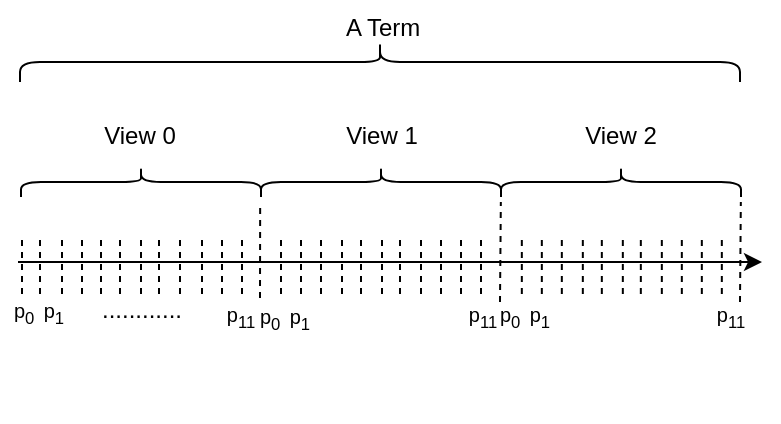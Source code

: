 <mxfile version="10.7.5" type="github"><diagram id="zgskr8rWmAI7nZ5oI1WV" name="Page-1"><mxGraphModel dx="465" dy="264" grid="1" gridSize="10" guides="1" tooltips="1" connect="1" arrows="1" fold="1" page="1" pageScale="1" pageWidth="850" pageHeight="1100" math="0" shadow="0"><root><mxCell id="0"/><mxCell id="1" parent="0"/><mxCell id="pENLTloQAE79HkyMmiLk-13" value="" style="group" parent="1" vertex="1" connectable="0"><mxGeometry x="38" y="90" width="374.913" height="200" as="geometry"/></mxCell><mxCell id="pENLTloQAE79HkyMmiLk-3" value="" style="endArrow=classic;html=1;" parent="pENLTloQAE79HkyMmiLk-13" edge="1"><mxGeometry width="50" height="50" relative="1" as="geometry"><mxPoint y="120" as="sourcePoint"/><mxPoint x="372" y="120" as="targetPoint"/></mxGeometry></mxCell><mxCell id="pENLTloQAE79HkyMmiLk-4" value="" style="endArrow=none;dashed=1;html=1;" parent="pENLTloQAE79HkyMmiLk-13" edge="1"><mxGeometry width="50" height="50" relative="1" as="geometry"><mxPoint x="121" y="138" as="sourcePoint"/><mxPoint x="121.085" y="90" as="targetPoint"/></mxGeometry></mxCell><mxCell id="pENLTloQAE79HkyMmiLk-6" value="" style="endArrow=none;dashed=1;html=1;" parent="pENLTloQAE79HkyMmiLk-13" edge="1"><mxGeometry width="50" height="50" relative="1" as="geometry"><mxPoint x="241" y="140" as="sourcePoint"/><mxPoint x="241.419" y="90" as="targetPoint"/></mxGeometry></mxCell><mxCell id="pENLTloQAE79HkyMmiLk-7" value="" style="shape=curlyBracket;whiteSpace=wrap;html=1;rounded=1;rotation=90;" parent="pENLTloQAE79HkyMmiLk-13" vertex="1"><mxGeometry x="54" y="20" width="15" height="120" as="geometry"/></mxCell><mxCell id="pENLTloQAE79HkyMmiLk-8" value="" style="shape=curlyBracket;whiteSpace=wrap;html=1;rounded=1;rotation=90;" parent="pENLTloQAE79HkyMmiLk-13" vertex="1"><mxGeometry x="294" y="20" width="15" height="120" as="geometry"/></mxCell><mxCell id="pENLTloQAE79HkyMmiLk-9" value="" style="shape=curlyBracket;whiteSpace=wrap;html=1;rounded=1;rotation=90;" parent="pENLTloQAE79HkyMmiLk-13" vertex="1"><mxGeometry x="174" y="20" width="15" height="120" as="geometry"/></mxCell><mxCell id="pENLTloQAE79HkyMmiLk-10" value="View 0" style="text;html=1;strokeColor=none;fillColor=none;align=center;verticalAlign=middle;whiteSpace=wrap;rounded=0;" parent="pENLTloQAE79HkyMmiLk-13" vertex="1"><mxGeometry x="38.5" y="47" width="44" height="20" as="geometry"/></mxCell><mxCell id="pENLTloQAE79HkyMmiLk-11" value="View 1" style="text;html=1;strokeColor=none;fillColor=none;align=center;verticalAlign=middle;whiteSpace=wrap;rounded=0;" parent="pENLTloQAE79HkyMmiLk-13" vertex="1"><mxGeometry x="159.5" y="47" width="44" height="20" as="geometry"/></mxCell><mxCell id="pENLTloQAE79HkyMmiLk-12" value="View 2" style="text;html=1;strokeColor=none;fillColor=none;align=center;verticalAlign=middle;whiteSpace=wrap;rounded=0;" parent="pENLTloQAE79HkyMmiLk-13" vertex="1"><mxGeometry x="275" y="47" width="53" height="20" as="geometry"/></mxCell><mxCell id="pENLTloQAE79HkyMmiLk-16" value="" style="endArrow=none;dashed=1;html=1;" parent="pENLTloQAE79HkyMmiLk-13" edge="1"><mxGeometry width="50" height="50" relative="1" as="geometry"><mxPoint x="11" y="136" as="sourcePoint"/><mxPoint x="11" y="106" as="targetPoint"/></mxGeometry></mxCell><mxCell id="pENLTloQAE79HkyMmiLk-21" value="" style="endArrow=none;dashed=1;html=1;" parent="pENLTloQAE79HkyMmiLk-13" edge="1"><mxGeometry width="50" height="50" relative="1" as="geometry"><mxPoint x="41.5" y="136" as="sourcePoint"/><mxPoint x="41.5" y="106" as="targetPoint"/></mxGeometry></mxCell><mxCell id="pENLTloQAE79HkyMmiLk-23" value="" style="endArrow=none;dashed=1;html=1;" parent="pENLTloQAE79HkyMmiLk-13" edge="1"><mxGeometry width="50" height="50" relative="1" as="geometry"><mxPoint x="51" y="136" as="sourcePoint"/><mxPoint x="51" y="106" as="targetPoint"/></mxGeometry></mxCell><mxCell id="pENLTloQAE79HkyMmiLk-24" value="" style="endArrow=none;dashed=1;html=1;" parent="pENLTloQAE79HkyMmiLk-13" edge="1"><mxGeometry width="50" height="50" relative="1" as="geometry"><mxPoint x="81" y="136" as="sourcePoint"/><mxPoint x="81" y="106" as="targetPoint"/></mxGeometry></mxCell><mxCell id="pENLTloQAE79HkyMmiLk-25" value="" style="endArrow=none;dashed=1;html=1;" parent="pENLTloQAE79HkyMmiLk-13" edge="1"><mxGeometry width="50" height="50" relative="1" as="geometry"><mxPoint x="61.5" y="136" as="sourcePoint"/><mxPoint x="61.5" y="106" as="targetPoint"/></mxGeometry></mxCell><mxCell id="pENLTloQAE79HkyMmiLk-26" value="" style="endArrow=none;dashed=1;html=1;" parent="pENLTloQAE79HkyMmiLk-13" edge="1"><mxGeometry width="50" height="50" relative="1" as="geometry"><mxPoint x="70.5" y="136" as="sourcePoint"/><mxPoint x="70.5" y="106" as="targetPoint"/></mxGeometry></mxCell><mxCell id="pENLTloQAE79HkyMmiLk-35" value="" style="shape=curlyBracket;whiteSpace=wrap;html=1;rounded=1;rotation=90;" parent="pENLTloQAE79HkyMmiLk-13" vertex="1"><mxGeometry x="171" y="-160" width="20" height="360" as="geometry"/></mxCell><mxCell id="pENLTloQAE79HkyMmiLk-34" value="&lt;font style=&quot;font-size: 10px&quot;&gt;p&lt;sub&gt;0&amp;nbsp; &lt;/sub&gt;p&lt;sub&gt;1 &lt;br style=&quot;font-size: 10px&quot;&gt;&lt;/sub&gt;&lt;/font&gt;" style="text;html=1;strokeColor=none;fillColor=none;align=center;verticalAlign=middle;whiteSpace=wrap;rounded=0;" parent="pENLTloQAE79HkyMmiLk-13" vertex="1"><mxGeometry x="-9" y="134" width="39" height="20" as="geometry"/></mxCell><mxCell id="pENLTloQAE79HkyMmiLk-56" value="............" style="text;html=1;" parent="pENLTloQAE79HkyMmiLk-13" vertex="1"><mxGeometry x="40" y="130" width="28" height="30" as="geometry"/></mxCell><mxCell id="pENLTloQAE79HkyMmiLk-57" value="&lt;font style=&quot;font-size: 10px&quot;&gt;p&lt;sub&gt;11&lt;/sub&gt;&lt;sub&gt;&lt;br style=&quot;font-size: 10px&quot;&gt;&lt;/sub&gt;&lt;/font&gt;" style="text;html=1;strokeColor=none;fillColor=none;align=center;verticalAlign=middle;whiteSpace=wrap;rounded=0;" parent="pENLTloQAE79HkyMmiLk-13" vertex="1"><mxGeometry x="92" y="136" width="39" height="20" as="geometry"/></mxCell><mxCell id="Y2ty2z45xZ95PZ-Z2E5K-13" value="" style="endArrow=none;dashed=1;html=1;" edge="1" parent="pENLTloQAE79HkyMmiLk-13"><mxGeometry width="50" height="50" relative="1" as="geometry"><mxPoint x="131.5" y="136" as="sourcePoint"/><mxPoint x="131.5" y="106" as="targetPoint"/></mxGeometry></mxCell><mxCell id="Y2ty2z45xZ95PZ-Z2E5K-14" value="" style="endArrow=none;dashed=1;html=1;" edge="1" parent="pENLTloQAE79HkyMmiLk-13"><mxGeometry width="50" height="50" relative="1" as="geometry"><mxPoint x="162" y="136" as="sourcePoint"/><mxPoint x="162" y="106" as="targetPoint"/></mxGeometry></mxCell><mxCell id="Y2ty2z45xZ95PZ-Z2E5K-15" value="" style="endArrow=none;dashed=1;html=1;" edge="1" parent="pENLTloQAE79HkyMmiLk-13"><mxGeometry width="50" height="50" relative="1" as="geometry"><mxPoint x="171.5" y="136" as="sourcePoint"/><mxPoint x="171.5" y="106" as="targetPoint"/></mxGeometry></mxCell><mxCell id="Y2ty2z45xZ95PZ-Z2E5K-16" value="" style="endArrow=none;dashed=1;html=1;" edge="1" parent="pENLTloQAE79HkyMmiLk-13"><mxGeometry width="50" height="50" relative="1" as="geometry"><mxPoint x="201.5" y="136" as="sourcePoint"/><mxPoint x="201.5" y="106" as="targetPoint"/></mxGeometry></mxCell><mxCell id="Y2ty2z45xZ95PZ-Z2E5K-17" value="" style="endArrow=none;dashed=1;html=1;" edge="1" parent="pENLTloQAE79HkyMmiLk-13"><mxGeometry width="50" height="50" relative="1" as="geometry"><mxPoint x="182" y="136" as="sourcePoint"/><mxPoint x="182" y="106" as="targetPoint"/></mxGeometry></mxCell><mxCell id="Y2ty2z45xZ95PZ-Z2E5K-18" value="" style="endArrow=none;dashed=1;html=1;" edge="1" parent="pENLTloQAE79HkyMmiLk-13"><mxGeometry width="50" height="50" relative="1" as="geometry"><mxPoint x="191" y="136" as="sourcePoint"/><mxPoint x="191" y="106" as="targetPoint"/></mxGeometry></mxCell><mxCell id="Y2ty2z45xZ95PZ-Z2E5K-19" value="&lt;font style=&quot;font-size: 10px&quot;&gt;p&lt;sub&gt;0&amp;nbsp; &lt;/sub&gt;p&lt;sub&gt;1 &lt;br style=&quot;font-size: 10px&quot;&gt;&lt;/sub&gt;&lt;/font&gt;" style="text;html=1;strokeColor=none;fillColor=none;align=center;verticalAlign=middle;whiteSpace=wrap;rounded=0;" vertex="1" parent="pENLTloQAE79HkyMmiLk-13"><mxGeometry x="113.5" y="137" width="39" height="20" as="geometry"/></mxCell><mxCell id="Y2ty2z45xZ95PZ-Z2E5K-20" value="&lt;font style=&quot;font-size: 10px&quot;&gt;p&lt;sub&gt;11&lt;/sub&gt;&lt;sub&gt;&lt;br style=&quot;font-size: 10px&quot;&gt;&lt;/sub&gt;&lt;/font&gt;" style="text;html=1;strokeColor=none;fillColor=none;align=center;verticalAlign=middle;whiteSpace=wrap;rounded=0;" vertex="1" parent="pENLTloQAE79HkyMmiLk-13"><mxGeometry x="212.5" y="136" width="39" height="20" as="geometry"/></mxCell><mxCell id="Y2ty2z45xZ95PZ-Z2E5K-21" value="" style="endArrow=none;dashed=1;html=1;" edge="1" parent="pENLTloQAE79HkyMmiLk-13"><mxGeometry width="50" height="50" relative="1" as="geometry"><mxPoint x="141.5" y="136" as="sourcePoint"/><mxPoint x="141.5" y="106" as="targetPoint"/></mxGeometry></mxCell><mxCell id="Y2ty2z45xZ95PZ-Z2E5K-22" value="" style="endArrow=none;dashed=1;html=1;" edge="1" parent="pENLTloQAE79HkyMmiLk-13"><mxGeometry width="50" height="50" relative="1" as="geometry"><mxPoint x="151.5" y="136" as="sourcePoint"/><mxPoint x="151.5" y="106" as="targetPoint"/></mxGeometry></mxCell><mxCell id="Y2ty2z45xZ95PZ-Z2E5K-23" value="" style="endArrow=none;dashed=1;html=1;" edge="1" parent="pENLTloQAE79HkyMmiLk-13"><mxGeometry width="50" height="50" relative="1" as="geometry"><mxPoint x="211.5" y="136" as="sourcePoint"/><mxPoint x="211.5" y="106" as="targetPoint"/></mxGeometry></mxCell><mxCell id="Y2ty2z45xZ95PZ-Z2E5K-24" value="" style="endArrow=none;dashed=1;html=1;" edge="1" parent="pENLTloQAE79HkyMmiLk-13"><mxGeometry width="50" height="50" relative="1" as="geometry"><mxPoint x="221.5" y="136" as="sourcePoint"/><mxPoint x="221.5" y="106" as="targetPoint"/></mxGeometry></mxCell><mxCell id="Y2ty2z45xZ95PZ-Z2E5K-25" value="" style="endArrow=none;dashed=1;html=1;" edge="1" parent="pENLTloQAE79HkyMmiLk-13"><mxGeometry width="50" height="50" relative="1" as="geometry"><mxPoint x="231.5" y="136" as="sourcePoint"/><mxPoint x="231.5" y="106" as="targetPoint"/></mxGeometry></mxCell><mxCell id="Y2ty2z45xZ95PZ-Z2E5K-26" value="" style="endArrow=none;dashed=1;html=1;" edge="1" parent="pENLTloQAE79HkyMmiLk-13"><mxGeometry width="50" height="50" relative="1" as="geometry"><mxPoint x="251.913" y="136" as="sourcePoint"/><mxPoint x="251.913" y="106" as="targetPoint"/></mxGeometry></mxCell><mxCell id="Y2ty2z45xZ95PZ-Z2E5K-27" value="" style="endArrow=none;dashed=1;html=1;" edge="1" parent="pENLTloQAE79HkyMmiLk-13"><mxGeometry width="50" height="50" relative="1" as="geometry"><mxPoint x="282.413" y="136" as="sourcePoint"/><mxPoint x="282.413" y="106" as="targetPoint"/></mxGeometry></mxCell><mxCell id="Y2ty2z45xZ95PZ-Z2E5K-28" value="" style="endArrow=none;dashed=1;html=1;" edge="1" parent="pENLTloQAE79HkyMmiLk-13"><mxGeometry width="50" height="50" relative="1" as="geometry"><mxPoint x="291.913" y="136" as="sourcePoint"/><mxPoint x="291.913" y="106" as="targetPoint"/></mxGeometry></mxCell><mxCell id="Y2ty2z45xZ95PZ-Z2E5K-29" value="" style="endArrow=none;dashed=1;html=1;" edge="1" parent="pENLTloQAE79HkyMmiLk-13"><mxGeometry width="50" height="50" relative="1" as="geometry"><mxPoint x="321.913" y="136" as="sourcePoint"/><mxPoint x="321.913" y="106" as="targetPoint"/></mxGeometry></mxCell><mxCell id="Y2ty2z45xZ95PZ-Z2E5K-30" value="" style="endArrow=none;dashed=1;html=1;" edge="1" parent="pENLTloQAE79HkyMmiLk-13"><mxGeometry width="50" height="50" relative="1" as="geometry"><mxPoint x="302.413" y="136" as="sourcePoint"/><mxPoint x="302.413" y="106" as="targetPoint"/></mxGeometry></mxCell><mxCell id="Y2ty2z45xZ95PZ-Z2E5K-31" value="" style="endArrow=none;dashed=1;html=1;" edge="1" parent="pENLTloQAE79HkyMmiLk-13"><mxGeometry width="50" height="50" relative="1" as="geometry"><mxPoint x="311.413" y="136" as="sourcePoint"/><mxPoint x="311.413" y="106" as="targetPoint"/></mxGeometry></mxCell><mxCell id="Y2ty2z45xZ95PZ-Z2E5K-32" value="&lt;font style=&quot;font-size: 10px&quot;&gt;p&lt;sub&gt;0&amp;nbsp; &lt;/sub&gt;p&lt;sub&gt;1 &lt;br style=&quot;font-size: 10px&quot;&gt;&lt;/sub&gt;&lt;/font&gt;" style="text;html=1;strokeColor=none;fillColor=none;align=center;verticalAlign=middle;whiteSpace=wrap;rounded=0;" vertex="1" parent="pENLTloQAE79HkyMmiLk-13"><mxGeometry x="233.913" y="136" width="39" height="20" as="geometry"/></mxCell><mxCell id="Y2ty2z45xZ95PZ-Z2E5K-33" value="&lt;font style=&quot;font-size: 10px&quot;&gt;p&lt;sub&gt;11&lt;/sub&gt;&lt;sub&gt;&lt;br style=&quot;font-size: 10px&quot;&gt;&lt;/sub&gt;&lt;/font&gt;" style="text;html=1;strokeColor=none;fillColor=none;align=center;verticalAlign=middle;whiteSpace=wrap;rounded=0;" vertex="1" parent="pENLTloQAE79HkyMmiLk-13"><mxGeometry x="336.913" y="136" width="39" height="20" as="geometry"/></mxCell><mxCell id="Y2ty2z45xZ95PZ-Z2E5K-34" value="" style="endArrow=none;dashed=1;html=1;" edge="1" parent="pENLTloQAE79HkyMmiLk-13"><mxGeometry width="50" height="50" relative="1" as="geometry"><mxPoint x="261.913" y="136" as="sourcePoint"/><mxPoint x="261.913" y="106" as="targetPoint"/></mxGeometry></mxCell><mxCell id="Y2ty2z45xZ95PZ-Z2E5K-35" value="" style="endArrow=none;dashed=1;html=1;" edge="1" parent="pENLTloQAE79HkyMmiLk-13"><mxGeometry width="50" height="50" relative="1" as="geometry"><mxPoint x="271.913" y="136" as="sourcePoint"/><mxPoint x="271.913" y="106" as="targetPoint"/></mxGeometry></mxCell><mxCell id="Y2ty2z45xZ95PZ-Z2E5K-36" value="" style="endArrow=none;dashed=1;html=1;" edge="1" parent="pENLTloQAE79HkyMmiLk-13"><mxGeometry width="50" height="50" relative="1" as="geometry"><mxPoint x="331.913" y="136" as="sourcePoint"/><mxPoint x="331.913" y="106" as="targetPoint"/></mxGeometry></mxCell><mxCell id="Y2ty2z45xZ95PZ-Z2E5K-37" value="" style="endArrow=none;dashed=1;html=1;" edge="1" parent="pENLTloQAE79HkyMmiLk-13"><mxGeometry width="50" height="50" relative="1" as="geometry"><mxPoint x="341.913" y="136" as="sourcePoint"/><mxPoint x="341.913" y="106" as="targetPoint"/></mxGeometry></mxCell><mxCell id="Y2ty2z45xZ95PZ-Z2E5K-38" value="" style="endArrow=none;dashed=1;html=1;" edge="1" parent="pENLTloQAE79HkyMmiLk-13"><mxGeometry width="50" height="50" relative="1" as="geometry"><mxPoint x="351.913" y="136" as="sourcePoint"/><mxPoint x="351.913" y="106" as="targetPoint"/></mxGeometry></mxCell><mxCell id="Y2ty2z45xZ95PZ-Z2E5K-88" value="" style="endArrow=none;dashed=1;html=1;" edge="1" parent="pENLTloQAE79HkyMmiLk-13"><mxGeometry width="50" height="50" relative="1" as="geometry"><mxPoint x="361" y="140" as="sourcePoint"/><mxPoint x="361.419" y="90" as="targetPoint"/></mxGeometry></mxCell><mxCell id="pENLTloQAE79HkyMmiLk-19" value="" style="endArrow=none;dashed=1;html=1;" parent="1" edge="1"><mxGeometry width="50" height="50" relative="1" as="geometry"><mxPoint x="60" y="226" as="sourcePoint"/><mxPoint x="60" y="196" as="targetPoint"/></mxGeometry></mxCell><mxCell id="pENLTloQAE79HkyMmiLk-20" value="" style="endArrow=none;dashed=1;html=1;" parent="1" edge="1"><mxGeometry width="50" height="50" relative="1" as="geometry"><mxPoint x="70" y="226" as="sourcePoint"/><mxPoint x="70" y="196" as="targetPoint"/></mxGeometry></mxCell><mxCell id="pENLTloQAE79HkyMmiLk-27" value="" style="endArrow=none;dashed=1;html=1;" parent="1" edge="1"><mxGeometry width="50" height="50" relative="1" as="geometry"><mxPoint x="130" y="226" as="sourcePoint"/><mxPoint x="130" y="196" as="targetPoint"/></mxGeometry></mxCell><mxCell id="pENLTloQAE79HkyMmiLk-29" value="" style="endArrow=none;dashed=1;html=1;" parent="1" edge="1"><mxGeometry width="50" height="50" relative="1" as="geometry"><mxPoint x="140" y="226" as="sourcePoint"/><mxPoint x="140" y="196" as="targetPoint"/></mxGeometry></mxCell><mxCell id="pENLTloQAE79HkyMmiLk-30" value="" style="endArrow=none;dashed=1;html=1;" parent="1" edge="1"><mxGeometry width="50" height="50" relative="1" as="geometry"><mxPoint x="150" y="226" as="sourcePoint"/><mxPoint x="150" y="196" as="targetPoint"/></mxGeometry></mxCell><mxCell id="pENLTloQAE79HkyMmiLk-31" value="" style="endArrow=none;dashed=1;html=1;" parent="1" edge="1"><mxGeometry width="50" height="50" relative="1" as="geometry"><mxPoint x="40" y="226" as="sourcePoint"/><mxPoint x="40" y="196" as="targetPoint"/></mxGeometry></mxCell><mxCell id="pENLTloQAE79HkyMmiLk-55" value="A Term" style="text;html=1;" parent="1" vertex="1"><mxGeometry x="200" y="79" width="40" height="30" as="geometry"/></mxCell></root></mxGraphModel></diagram></mxfile>
